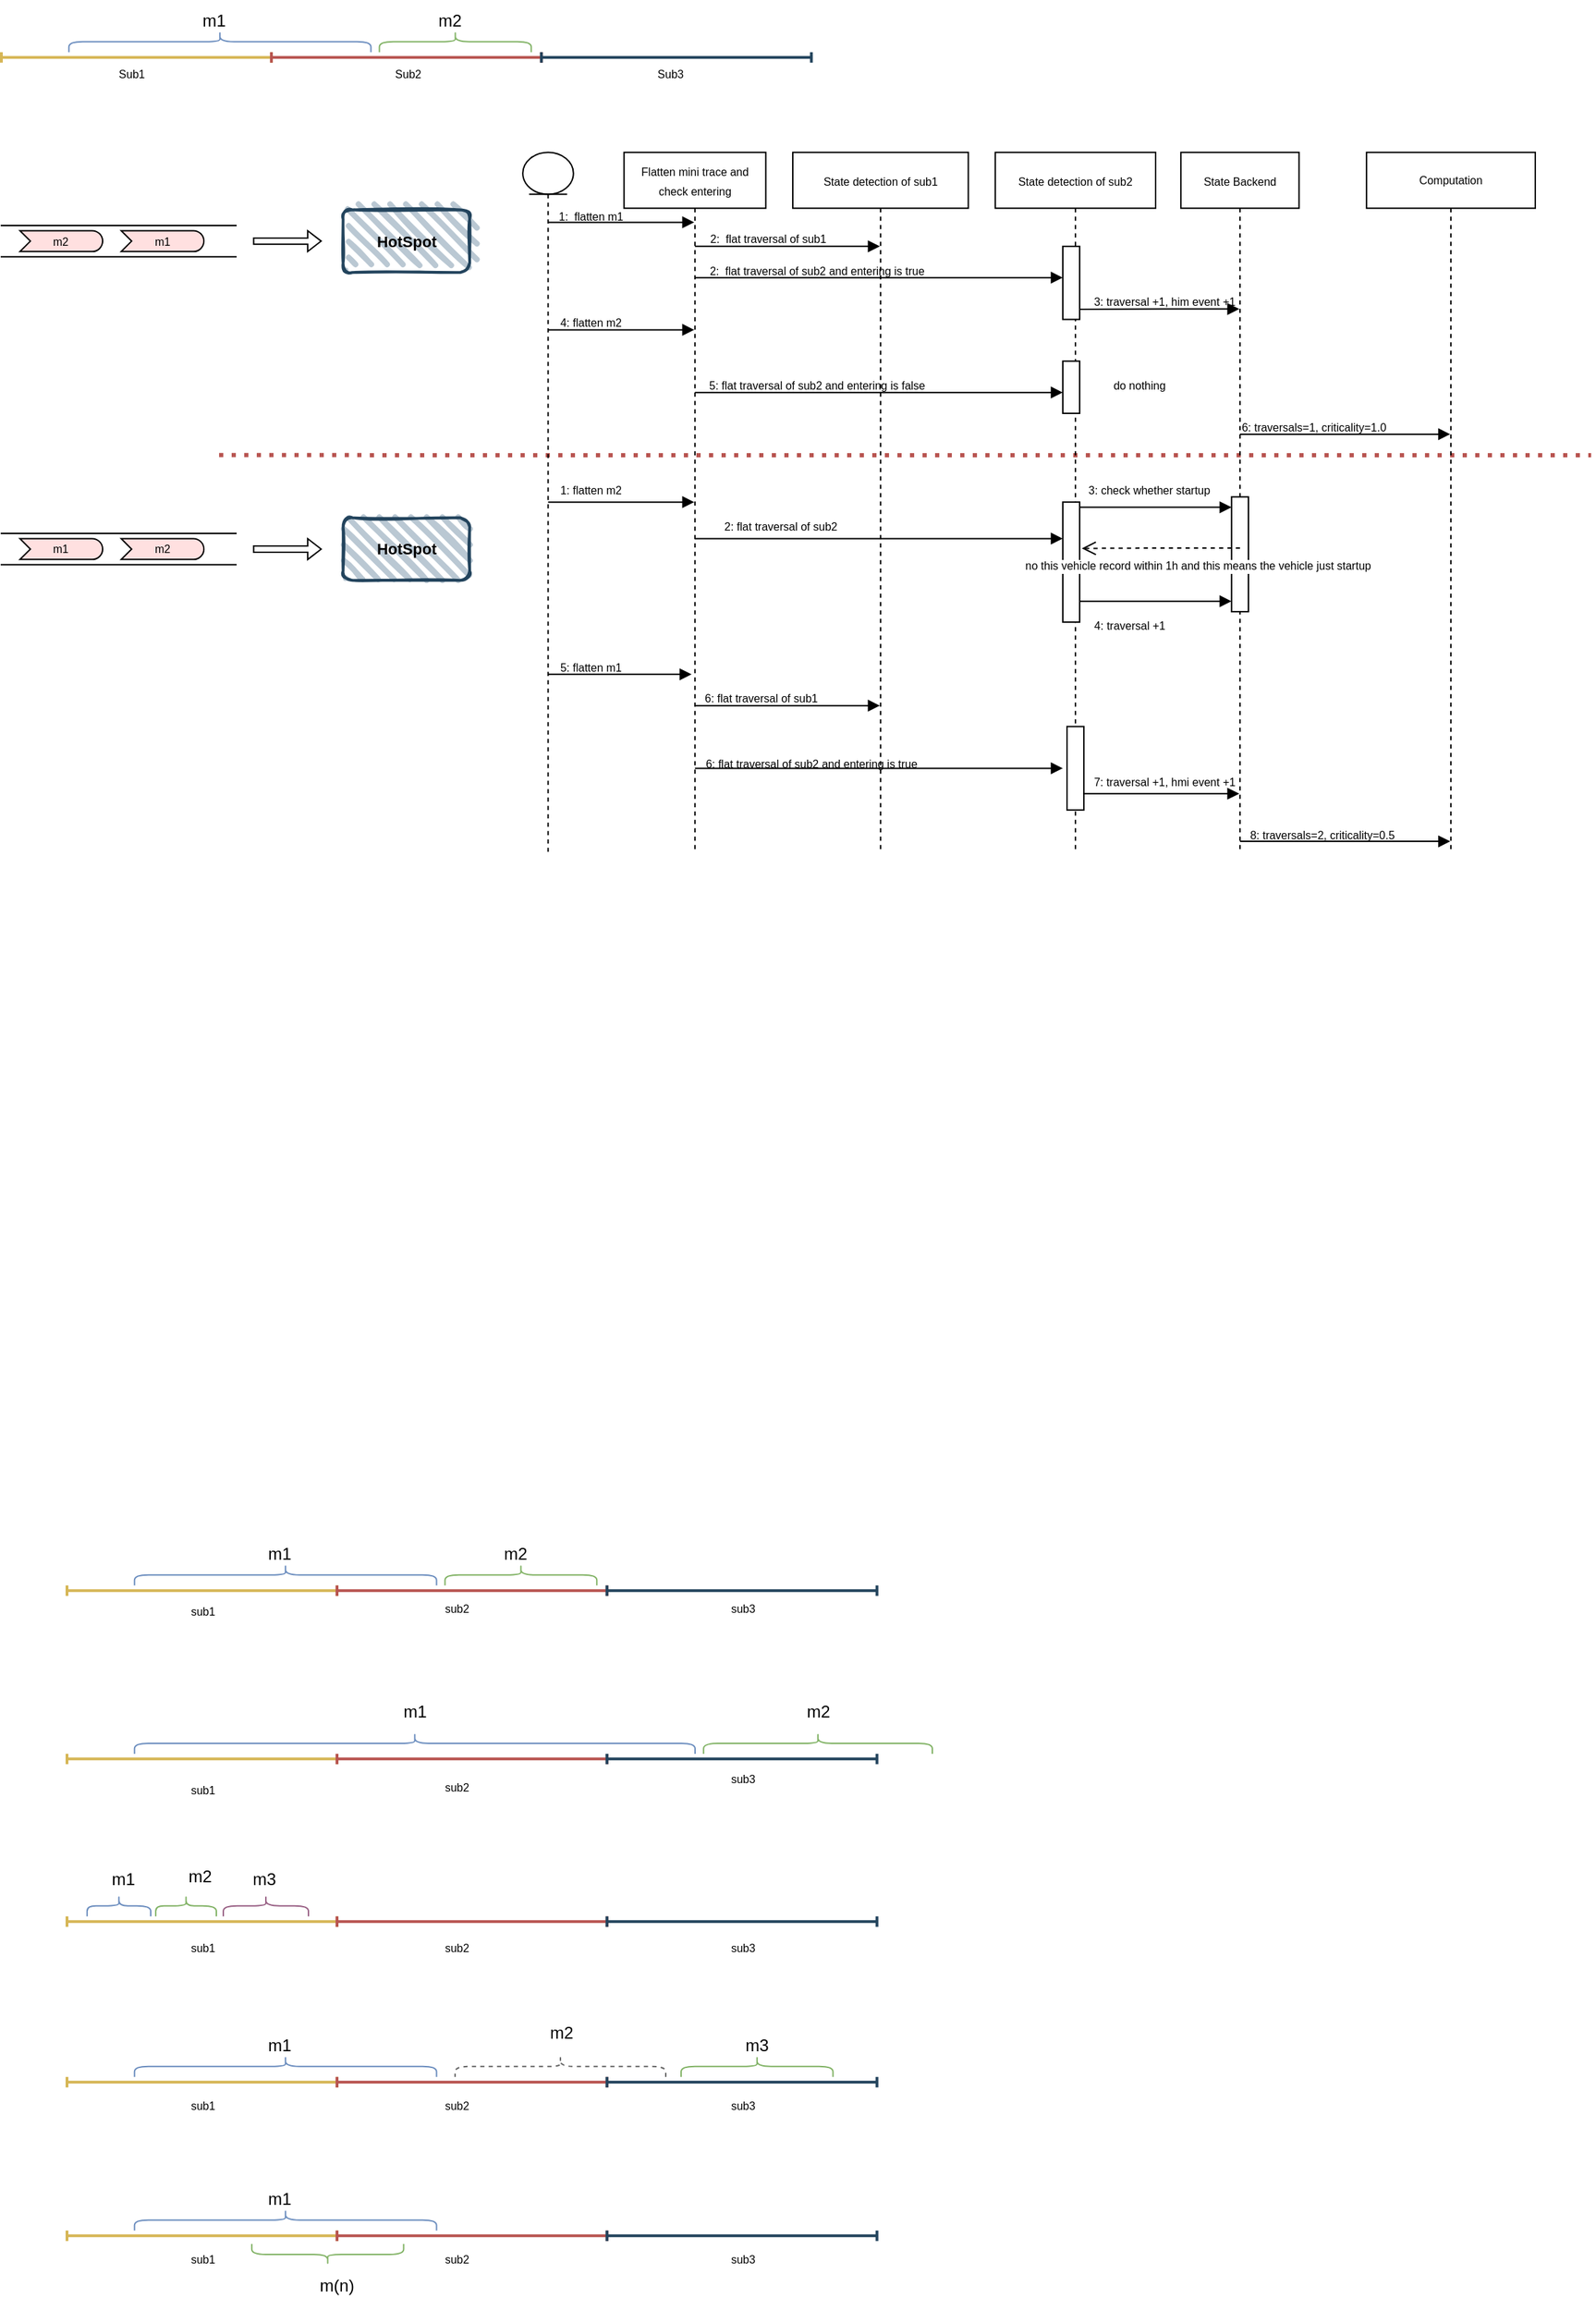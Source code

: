 <mxfile version="20.6.2" type="github">
  <diagram id="Re0tyrblCZsP9Vm3o1qq" name="第 1 页">
    <mxGraphModel dx="1416" dy="704" grid="1" gridSize="11" guides="1" tooltips="1" connect="1" arrows="1" fold="1" page="1" pageScale="1" pageWidth="827" pageHeight="1169" math="0" shadow="0">
      <root>
        <mxCell id="0" />
        <mxCell id="1" parent="0" />
        <mxCell id="pkjz_35HItkrrQwIqdnt-161" value="" style="group" parent="1" vertex="1" connectable="0">
          <mxGeometry x="41" y="90" width="1099" height="610" as="geometry" />
        </mxCell>
        <mxCell id="pkjz_35HItkrrQwIqdnt-41" value="" style="shape=crossbar;whiteSpace=wrap;html=1;rounded=1;fillColor=#fff2cc;strokeColor=#d6b656;strokeWidth=2;" parent="pkjz_35HItkrrQwIqdnt-161" vertex="1">
          <mxGeometry y="37.377" width="193.443" height="7.475" as="geometry" />
        </mxCell>
        <mxCell id="pkjz_35HItkrrQwIqdnt-42" value="" style="shape=crossbar;whiteSpace=wrap;html=1;rounded=1;fillColor=#f8cecc;strokeColor=#b85450;strokeWidth=2;" parent="pkjz_35HItkrrQwIqdnt-161" vertex="1">
          <mxGeometry x="193.443" y="37.377" width="193.443" height="7.475" as="geometry" />
        </mxCell>
        <mxCell id="pkjz_35HItkrrQwIqdnt-43" value="" style="shape=crossbar;whiteSpace=wrap;html=1;rounded=1;fillColor=#bac8d3;strokeColor=#23445d;strokeWidth=2;" parent="pkjz_35HItkrrQwIqdnt-161" vertex="1">
          <mxGeometry x="386.887" y="37.377" width="193.443" height="7.475" as="geometry" />
        </mxCell>
        <mxCell id="pkjz_35HItkrrQwIqdnt-45" value="" style="shape=curlyBracket;whiteSpace=wrap;html=1;rounded=1;labelPosition=left;verticalLabelPosition=middle;align=right;verticalAlign=middle;direction=south;fillColor=#dae8fc;strokeColor=#6c8ebf;" parent="pkjz_35HItkrrQwIqdnt-161" vertex="1">
          <mxGeometry x="48.361" y="22.426" width="216.415" height="14.951" as="geometry" />
        </mxCell>
        <mxCell id="pkjz_35HItkrrQwIqdnt-46" value="" style="shape=curlyBracket;whiteSpace=wrap;html=1;rounded=1;labelPosition=left;verticalLabelPosition=middle;align=right;verticalAlign=middle;direction=south;fillColor=#d5e8d4;strokeColor=#82b366;" parent="pkjz_35HItkrrQwIqdnt-161" vertex="1">
          <mxGeometry x="270.821" y="22.426" width="108.812" height="14.951" as="geometry" />
        </mxCell>
        <mxCell id="pkjz_35HItkrrQwIqdnt-47" value="m1" style="text;html=1;align=center;verticalAlign=middle;resizable=0;points=[];autosize=1;strokeColor=none;fillColor=none;" parent="pkjz_35HItkrrQwIqdnt-161" vertex="1">
          <mxGeometry x="132.388" width="40" height="30" as="geometry" />
        </mxCell>
        <mxCell id="pkjz_35HItkrrQwIqdnt-48" value="m2" style="text;html=1;align=center;verticalAlign=middle;resizable=0;points=[];autosize=1;strokeColor=none;fillColor=none;" parent="pkjz_35HItkrrQwIqdnt-161" vertex="1">
          <mxGeometry x="301.046" width="40" height="30" as="geometry" />
        </mxCell>
        <mxCell id="pkjz_35HItkrrQwIqdnt-49" value="&lt;font style=&quot;font-size: 8px;&quot;&gt;Sub1&lt;/font&gt;" style="text;html=1;align=center;verticalAlign=middle;resizable=0;points=[];autosize=1;strokeColor=none;fillColor=none;" parent="pkjz_35HItkrrQwIqdnt-161" vertex="1">
          <mxGeometry x="72.541" y="37.377" width="40" height="30" as="geometry" />
        </mxCell>
        <mxCell id="pkjz_35HItkrrQwIqdnt-50" value="&lt;font style=&quot;font-size: 8px;&quot;&gt;Sub2&lt;/font&gt;" style="text;html=1;align=center;verticalAlign=middle;resizable=0;points=[];autosize=1;strokeColor=none;fillColor=none;" parent="pkjz_35HItkrrQwIqdnt-161" vertex="1">
          <mxGeometry x="270.821" y="37.377" width="40" height="30" as="geometry" />
        </mxCell>
        <mxCell id="pkjz_35HItkrrQwIqdnt-51" value="&lt;font style=&quot;font-size: 8px;&quot;&gt;Sub3&lt;/font&gt;" style="text;html=1;align=center;verticalAlign=middle;resizable=0;points=[];autosize=1;strokeColor=none;fillColor=none;" parent="pkjz_35HItkrrQwIqdnt-161" vertex="1">
          <mxGeometry x="459.428" y="37.377" width="40" height="30" as="geometry" />
        </mxCell>
        <mxCell id="pkjz_35HItkrrQwIqdnt-66" value="" style="shape=partialRectangle;whiteSpace=wrap;html=1;left=0;right=0;fillColor=none;fontSize=8;" parent="pkjz_35HItkrrQwIqdnt-161" vertex="1">
          <mxGeometry y="161.471" width="168.054" height="22.426" as="geometry" />
        </mxCell>
        <mxCell id="pkjz_35HItkrrQwIqdnt-71" value="m1" style="html=1;outlineConnect=0;whiteSpace=wrap;fillColor=#FFE0E0;shape=mxgraph.archimate3.event;fontSize=8;" parent="pkjz_35HItkrrQwIqdnt-161" vertex="1">
          <mxGeometry x="85.84" y="165.208" width="59.242" height="14.951" as="geometry" />
        </mxCell>
        <mxCell id="pkjz_35HItkrrQwIqdnt-73" value="m2" style="html=1;outlineConnect=0;whiteSpace=wrap;fillColor=#FFE0E0;shape=mxgraph.archimate3.event;fontSize=8;" parent="pkjz_35HItkrrQwIqdnt-161" vertex="1">
          <mxGeometry x="13.299" y="165.208" width="59.242" height="14.951" as="geometry" />
        </mxCell>
        <mxCell id="pkjz_35HItkrrQwIqdnt-74" value="&lt;b&gt;&lt;font style=&quot;font-size: 11px;&quot;&gt;HotSpot&lt;/font&gt;&lt;/b&gt;" style="rounded=1;whiteSpace=wrap;html=1;strokeWidth=2;fillWeight=4;hachureGap=8;hachureAngle=45;fillColor=#bac8d3;sketch=1;fontSize=8;strokeColor=#23445d;" parent="pkjz_35HItkrrQwIqdnt-161" vertex="1">
          <mxGeometry x="244.827" y="150.257" width="90.677" height="44.853" as="geometry" />
        </mxCell>
        <mxCell id="pkjz_35HItkrrQwIqdnt-79" value="" style="shape=singleArrow;whiteSpace=wrap;html=1;fontSize=11;" parent="pkjz_35HItkrrQwIqdnt-161" vertex="1">
          <mxGeometry x="180.749" y="165.208" width="48.361" height="14.951" as="geometry" />
        </mxCell>
        <mxCell id="pkjz_35HItkrrQwIqdnt-88" value="&lt;font style=&quot;font-size: 8px;&quot;&gt;Flatten&amp;nbsp;mini trace and check entering&lt;/font&gt;" style="shape=umlLifeline;perimeter=lifelinePerimeter;whiteSpace=wrap;html=1;container=1;collapsible=0;recursiveResize=0;outlineConnect=0;fontSize=11;" parent="pkjz_35HItkrrQwIqdnt-161" vertex="1">
          <mxGeometry x="446.129" y="109.142" width="101.558" height="500.858" as="geometry" />
        </mxCell>
        <mxCell id="pkjz_35HItkrrQwIqdnt-129" value="" style="endArrow=none;html=1;rounded=0;dashed=1;dashPattern=1 2;fontSize=8;fillColor=#f8cecc;strokeColor=#b85450;gradientColor=#ea6b66;strokeWidth=3;" parent="pkjz_35HItkrrQwIqdnt-88" edge="1">
          <mxGeometry relative="1" as="geometry">
            <mxPoint x="-290.165" y="216.789" as="sourcePoint" />
            <mxPoint x="692.871" y="216.858" as="targetPoint" />
          </mxGeometry>
        </mxCell>
        <mxCell id="pkjz_35HItkrrQwIqdnt-130" value="" style="resizable=0;html=1;align=right;verticalAlign=bottom;fontSize=8;" parent="pkjz_35HItkrrQwIqdnt-129" connectable="0" vertex="1">
          <mxGeometry x="1" relative="1" as="geometry" />
        </mxCell>
        <mxCell id="pkjz_35HItkrrQwIqdnt-147" value="" style="html=1;verticalAlign=bottom;endArrow=block;rounded=0;strokeWidth=1;fontSize=8;" parent="pkjz_35HItkrrQwIqdnt-88" source="pkjz_35HItkrrQwIqdnt-92" edge="1">
          <mxGeometry width="80" relative="1" as="geometry">
            <mxPoint x="-48.361" y="373.775" as="sourcePoint" />
            <mxPoint x="48.361" y="373.775" as="targetPoint" />
          </mxGeometry>
        </mxCell>
        <mxCell id="pkjz_35HItkrrQwIqdnt-89" value="&lt;font style=&quot;font-size: 8px;&quot;&gt;State detection of sub1&lt;/font&gt;" style="shape=umlLifeline;perimeter=lifelinePerimeter;whiteSpace=wrap;html=1;container=1;collapsible=0;recursiveResize=0;outlineConnect=0;fontSize=11;" parent="pkjz_35HItkrrQwIqdnt-161" vertex="1">
          <mxGeometry x="567.031" y="109.142" width="125.738" height="500.858" as="geometry" />
        </mxCell>
        <mxCell id="pkjz_35HItkrrQwIqdnt-111" value="5: flat traversal of sub2 and entering is false" style="text;html=1;align=center;verticalAlign=middle;resizable=0;points=[];autosize=1;strokeColor=none;fillColor=none;fontSize=8;" parent="pkjz_35HItkrrQwIqdnt-89" vertex="1">
          <mxGeometry x="-72.541" y="156.985" width="180" height="20" as="geometry" />
        </mxCell>
        <mxCell id="pkjz_35HItkrrQwIqdnt-151" value="6: flat traversal of sub1" style="text;html=1;align=center;verticalAlign=middle;resizable=0;points=[];autosize=1;strokeColor=none;fillColor=none;fontSize=8;" parent="pkjz_35HItkrrQwIqdnt-89" vertex="1">
          <mxGeometry x="-72.541" y="381.25" width="100" height="20" as="geometry" />
        </mxCell>
        <mxCell id="pkjz_35HItkrrQwIqdnt-90" value="&lt;font style=&quot;font-size: 8px;&quot;&gt;State Backend&lt;/font&gt;" style="shape=umlLifeline;perimeter=lifelinePerimeter;whiteSpace=wrap;html=1;container=1;collapsible=0;recursiveResize=0;outlineConnect=0;fontSize=11;" parent="pkjz_35HItkrrQwIqdnt-161" vertex="1">
          <mxGeometry x="845.106" y="109.142" width="84.631" height="500.858" as="geometry" />
        </mxCell>
        <mxCell id="pkjz_35HItkrrQwIqdnt-140" value="" style="html=1;points=[];perimeter=orthogonalPerimeter;fontSize=8;" parent="pkjz_35HItkrrQwIqdnt-90" vertex="1">
          <mxGeometry x="36.271" y="246.691" width="12.09" height="82.23" as="geometry" />
        </mxCell>
        <mxCell id="pkjz_35HItkrrQwIqdnt-136" value="" style="html=1;verticalAlign=bottom;endArrow=block;rounded=0;fontSize=8;" parent="pkjz_35HItkrrQwIqdnt-90" edge="1">
          <mxGeometry width="80" relative="1" as="geometry">
            <mxPoint x="-72.541" y="254.167" as="sourcePoint" />
            <mxPoint x="36.271" y="254.167" as="targetPoint" />
            <Array as="points" />
          </mxGeometry>
        </mxCell>
        <mxCell id="pkjz_35HItkrrQwIqdnt-143" value="" style="html=1;verticalAlign=bottom;endArrow=block;rounded=0;fontSize=8;" parent="pkjz_35HItkrrQwIqdnt-90" edge="1">
          <mxGeometry width="80" relative="1" as="geometry">
            <mxPoint x="-72.541" y="321.446" as="sourcePoint" />
            <mxPoint x="36.271" y="321.446" as="targetPoint" />
            <Array as="points" />
          </mxGeometry>
        </mxCell>
        <mxCell id="pkjz_35HItkrrQwIqdnt-155" value="7: traversal +1, hmi event +1" style="text;html=1;align=center;verticalAlign=middle;resizable=0;points=[];autosize=1;strokeColor=none;fillColor=none;fontSize=8;" parent="pkjz_35HItkrrQwIqdnt-90" vertex="1">
          <mxGeometry x="-72.541" y="441.054" width="120" height="20" as="geometry" />
        </mxCell>
        <mxCell id="pkjz_35HItkrrQwIqdnt-92" value="" style="shape=umlLifeline;participant=umlEntity;perimeter=lifelinePerimeter;whiteSpace=wrap;html=1;container=1;collapsible=0;recursiveResize=0;verticalAlign=top;spacingTop=36;outlineConnect=0;fontSize=11;size=30;" parent="pkjz_35HItkrrQwIqdnt-161" vertex="1">
          <mxGeometry x="373.587" y="109.142" width="36.271" height="500.858" as="geometry" />
        </mxCell>
        <mxCell id="pkjz_35HItkrrQwIqdnt-95" value="" style="html=1;verticalAlign=bottom;endArrow=block;rounded=0;fontSize=11;" parent="pkjz_35HItkrrQwIqdnt-161" target="pkjz_35HItkrrQwIqdnt-88" edge="1">
          <mxGeometry width="80" relative="1" as="geometry">
            <mxPoint x="391.723" y="159.228" as="sourcePoint" />
            <mxPoint x="488.444" y="159.228" as="targetPoint" />
          </mxGeometry>
        </mxCell>
        <mxCell id="pkjz_35HItkrrQwIqdnt-96" value="&lt;font style=&quot;font-size: 8px;&quot;&gt;State detection of sub2&lt;/font&gt;" style="shape=umlLifeline;perimeter=lifelinePerimeter;whiteSpace=wrap;html=1;container=1;collapsible=0;recursiveResize=0;outlineConnect=0;fontSize=11;" parent="pkjz_35HItkrrQwIqdnt-161" vertex="1">
          <mxGeometry x="712.113" y="109.142" width="114.857" height="500.858" as="geometry" />
        </mxCell>
        <mxCell id="pkjz_35HItkrrQwIqdnt-117" value="" style="html=1;points=[];perimeter=orthogonalPerimeter;fontSize=8;" parent="pkjz_35HItkrrQwIqdnt-96" vertex="1">
          <mxGeometry x="48.361" y="149.51" width="12.09" height="37.377" as="geometry" />
        </mxCell>
        <mxCell id="pkjz_35HItkrrQwIqdnt-122" value="" style="html=1;points=[];perimeter=orthogonalPerimeter;fontSize=8;" parent="pkjz_35HItkrrQwIqdnt-96" vertex="1">
          <mxGeometry x="48.361" y="67.279" width="12.09" height="52.328" as="geometry" />
        </mxCell>
        <mxCell id="pkjz_35HItkrrQwIqdnt-135" value="" style="html=1;points=[];perimeter=orthogonalPerimeter;fontSize=8;" parent="pkjz_35HItkrrQwIqdnt-96" vertex="1">
          <mxGeometry x="48.361" y="250.429" width="12.09" height="85.968" as="geometry" />
        </mxCell>
        <mxCell id="pkjz_35HItkrrQwIqdnt-153" value="" style="html=1;points=[];perimeter=orthogonalPerimeter;fontSize=8;" parent="pkjz_35HItkrrQwIqdnt-96" vertex="1">
          <mxGeometry x="51.383" y="411.152" width="12.09" height="59.804" as="geometry" />
        </mxCell>
        <mxCell id="pkjz_35HItkrrQwIqdnt-97" value="" style="html=1;verticalAlign=bottom;endArrow=block;rounded=0;fontSize=11;" parent="pkjz_35HItkrrQwIqdnt-161" source="pkjz_35HItkrrQwIqdnt-88" target="pkjz_35HItkrrQwIqdnt-89" edge="1">
          <mxGeometry width="80" relative="1" as="geometry">
            <mxPoint x="494.49" y="179.688" as="sourcePoint" />
            <mxPoint x="627.482" y="228.75" as="targetPoint" />
            <Array as="points">
              <mxPoint x="530.76" y="176.422" />
              <mxPoint x="591.211" y="176.422" />
            </Array>
          </mxGeometry>
        </mxCell>
        <mxCell id="pkjz_35HItkrrQwIqdnt-99" value="&lt;span style=&quot;font-size: 8px;&quot;&gt;1:&amp;nbsp; flatten m1&lt;/span&gt;" style="text;html=1;align=center;verticalAlign=middle;resizable=0;points=[];autosize=1;strokeColor=none;fillColor=none;fontSize=11;" parent="pkjz_35HItkrrQwIqdnt-161" vertex="1">
          <mxGeometry x="386.887" y="139.044" width="70" height="30" as="geometry" />
        </mxCell>
        <mxCell id="pkjz_35HItkrrQwIqdnt-102" value="" style="html=1;verticalAlign=bottom;endArrow=block;rounded=0;fontSize=8;" parent="pkjz_35HItkrrQwIqdnt-161" source="pkjz_35HItkrrQwIqdnt-88" edge="1">
          <mxGeometry width="80" relative="1" as="geometry">
            <mxPoint x="494.49" y="195.11" as="sourcePoint" />
            <mxPoint x="760.474" y="198.848" as="targetPoint" />
            <Array as="points">
              <mxPoint x="579.121" y="198.848" />
            </Array>
          </mxGeometry>
        </mxCell>
        <mxCell id="pkjz_35HItkrrQwIqdnt-101" value="2:&amp;nbsp; flat traversal of sub1" style="text;html=1;align=center;verticalAlign=middle;resizable=0;points=[];autosize=1;strokeColor=none;fillColor=none;fontSize=8;" parent="pkjz_35HItkrrQwIqdnt-161" vertex="1">
          <mxGeometry x="494.49" y="161.471" width="110" height="20" as="geometry" />
        </mxCell>
        <mxCell id="pkjz_35HItkrrQwIqdnt-103" value="2:&amp;nbsp; flat traversal of sub2 and entering is true" style="text;html=1;align=center;verticalAlign=middle;resizable=0;points=[];autosize=1;strokeColor=none;fillColor=none;fontSize=8;" parent="pkjz_35HItkrrQwIqdnt-161" vertex="1">
          <mxGeometry x="494.49" y="183.897" width="180" height="20" as="geometry" />
        </mxCell>
        <mxCell id="pkjz_35HItkrrQwIqdnt-108" value="" style="html=1;verticalAlign=bottom;endArrow=block;rounded=0;fontSize=8;" parent="pkjz_35HItkrrQwIqdnt-161" source="pkjz_35HItkrrQwIqdnt-92" target="pkjz_35HItkrrQwIqdnt-88" edge="1">
          <mxGeometry width="80" relative="1" as="geometry">
            <mxPoint x="386.887" y="251.176" as="sourcePoint" />
            <mxPoint x="483.608" y="251.176" as="targetPoint" />
            <Array as="points">
              <mxPoint x="458.219" y="236.225" />
            </Array>
          </mxGeometry>
        </mxCell>
        <mxCell id="pkjz_35HItkrrQwIqdnt-109" value="4: flatten m2" style="text;html=1;align=center;verticalAlign=middle;resizable=0;points=[];autosize=1;strokeColor=none;fillColor=none;fontSize=8;" parent="pkjz_35HItkrrQwIqdnt-161" vertex="1">
          <mxGeometry x="386.887" y="221.275" width="70" height="20" as="geometry" />
        </mxCell>
        <mxCell id="pkjz_35HItkrrQwIqdnt-110" value="" style="html=1;verticalAlign=bottom;endArrow=block;rounded=0;fontSize=8;" parent="pkjz_35HItkrrQwIqdnt-161" source="pkjz_35HItkrrQwIqdnt-88" edge="1">
          <mxGeometry width="80" relative="1" as="geometry">
            <mxPoint x="507.789" y="266.127" as="sourcePoint" />
            <mxPoint x="760.474" y="281.078" as="targetPoint" />
            <Array as="points">
              <mxPoint x="651.662" y="281.078" />
            </Array>
          </mxGeometry>
        </mxCell>
        <mxCell id="pkjz_35HItkrrQwIqdnt-121" value="do nothing" style="text;html=1;align=center;verticalAlign=middle;resizable=0;points=[];autosize=1;strokeColor=none;fillColor=none;fontSize=8;" parent="pkjz_35HItkrrQwIqdnt-161" vertex="1">
          <mxGeometry x="784.655" y="266.127" width="60" height="20" as="geometry" />
        </mxCell>
        <mxCell id="pkjz_35HItkrrQwIqdnt-124" value="" style="shape=partialRectangle;whiteSpace=wrap;html=1;left=0;right=0;fillColor=none;fontSize=8;" parent="pkjz_35HItkrrQwIqdnt-161" vertex="1">
          <mxGeometry y="381.998" width="168.054" height="22.426" as="geometry" />
        </mxCell>
        <mxCell id="pkjz_35HItkrrQwIqdnt-125" value="m2" style="html=1;outlineConnect=0;whiteSpace=wrap;fillColor=#FFE0E0;shape=mxgraph.archimate3.event;fontSize=8;" parent="pkjz_35HItkrrQwIqdnt-161" vertex="1">
          <mxGeometry x="85.84" y="385.735" width="59.242" height="14.951" as="geometry" />
        </mxCell>
        <mxCell id="pkjz_35HItkrrQwIqdnt-126" value="m1" style="html=1;outlineConnect=0;whiteSpace=wrap;fillColor=#FFE0E0;shape=mxgraph.archimate3.event;fontSize=8;" parent="pkjz_35HItkrrQwIqdnt-161" vertex="1">
          <mxGeometry x="13.299" y="385.735" width="59.242" height="14.951" as="geometry" />
        </mxCell>
        <mxCell id="pkjz_35HItkrrQwIqdnt-127" value="&lt;b&gt;&lt;font style=&quot;font-size: 11px;&quot;&gt;HotSpot&lt;/font&gt;&lt;/b&gt;" style="rounded=1;whiteSpace=wrap;html=1;strokeWidth=2;fillWeight=4;hachureGap=8;hachureAngle=45;fillColor=#bac8d3;sketch=1;fontSize=8;strokeColor=#23445d;" parent="pkjz_35HItkrrQwIqdnt-161" vertex="1">
          <mxGeometry x="244.827" y="370.784" width="90.677" height="44.853" as="geometry" />
        </mxCell>
        <mxCell id="pkjz_35HItkrrQwIqdnt-128" value="" style="shape=singleArrow;whiteSpace=wrap;html=1;fontSize=11;" parent="pkjz_35HItkrrQwIqdnt-161" vertex="1">
          <mxGeometry x="180.749" y="385.735" width="48.361" height="14.951" as="geometry" />
        </mxCell>
        <mxCell id="pkjz_35HItkrrQwIqdnt-131" value="" style="html=1;verticalAlign=bottom;endArrow=block;rounded=0;fontSize=8;" parent="pkjz_35HItkrrQwIqdnt-161" source="pkjz_35HItkrrQwIqdnt-92" target="pkjz_35HItkrrQwIqdnt-88" edge="1">
          <mxGeometry width="80" relative="1" as="geometry">
            <mxPoint x="397.768" y="359.257" as="sourcePoint" />
            <mxPoint x="494.49" y="359.257" as="targetPoint" />
          </mxGeometry>
        </mxCell>
        <mxCell id="pkjz_35HItkrrQwIqdnt-132" value="1: flatten m2" style="text;html=1;align=center;verticalAlign=middle;resizable=0;points=[];autosize=1;strokeColor=none;fillColor=none;fontSize=8;" parent="pkjz_35HItkrrQwIqdnt-161" vertex="1">
          <mxGeometry x="386.887" y="340.882" width="70" height="20" as="geometry" />
        </mxCell>
        <mxCell id="pkjz_35HItkrrQwIqdnt-133" value="" style="html=1;verticalAlign=bottom;endArrow=block;rounded=0;fontSize=8;" parent="pkjz_35HItkrrQwIqdnt-161" source="pkjz_35HItkrrQwIqdnt-88" edge="1">
          <mxGeometry width="80" relative="1" as="geometry">
            <mxPoint x="507.789" y="381.998" as="sourcePoint" />
            <mxPoint x="760.474" y="385.735" as="targetPoint" />
            <Array as="points">
              <mxPoint x="663.752" y="385.735" />
            </Array>
          </mxGeometry>
        </mxCell>
        <mxCell id="pkjz_35HItkrrQwIqdnt-134" value="2: flat traversal of sub2" style="text;html=1;align=center;verticalAlign=middle;resizable=0;points=[];autosize=1;strokeColor=none;fillColor=none;fontSize=8;" parent="pkjz_35HItkrrQwIqdnt-161" vertex="1">
          <mxGeometry x="507.789" y="367.047" width="100" height="20" as="geometry" />
        </mxCell>
        <mxCell id="pkjz_35HItkrrQwIqdnt-138" value="4: traversal +1" style="text;html=1;align=center;verticalAlign=middle;resizable=0;points=[];autosize=1;strokeColor=none;fillColor=none;fontSize=8;" parent="pkjz_35HItkrrQwIqdnt-161" vertex="1">
          <mxGeometry x="772.564" y="438.064" width="70" height="20" as="geometry" />
        </mxCell>
        <mxCell id="pkjz_35HItkrrQwIqdnt-141" value="no this vehicle record within 1h and this means the vehicle just startup" style="html=1;verticalAlign=bottom;endArrow=open;dashed=1;endSize=8;rounded=0;fontSize=8;entryX=1.125;entryY=0.386;entryDx=0;entryDy=0;entryPerimeter=0;" parent="pkjz_35HItkrrQwIqdnt-161" target="pkjz_35HItkrrQwIqdnt-135" edge="1">
          <mxGeometry x="-0.467" y="21" relative="1" as="geometry">
            <mxPoint x="887.421" y="392.463" as="sourcePoint" />
            <mxPoint x="772.564" y="363.309" as="targetPoint" />
            <Array as="points">
              <mxPoint x="833.015" y="392.463" />
            </Array>
            <mxPoint as="offset" />
          </mxGeometry>
        </mxCell>
        <mxCell id="pkjz_35HItkrrQwIqdnt-145" value="3: check whether startup" style="text;html=1;align=center;verticalAlign=middle;resizable=0;points=[];autosize=1;strokeColor=none;fillColor=none;fontSize=8;" parent="pkjz_35HItkrrQwIqdnt-161" vertex="1">
          <mxGeometry x="766.519" y="340.882" width="110" height="20" as="geometry" />
        </mxCell>
        <mxCell id="pkjz_35HItkrrQwIqdnt-148" value="5: flatten m1" style="text;html=1;align=center;verticalAlign=middle;resizable=0;points=[];autosize=1;strokeColor=none;fillColor=none;fontSize=8;" parent="pkjz_35HItkrrQwIqdnt-161" vertex="1">
          <mxGeometry x="386.887" y="467.966" width="70" height="20" as="geometry" />
        </mxCell>
        <mxCell id="pkjz_35HItkrrQwIqdnt-149" value="" style="html=1;verticalAlign=bottom;endArrow=block;rounded=0;strokeWidth=1;fontSize=8;" parent="pkjz_35HItkrrQwIqdnt-161" source="pkjz_35HItkrrQwIqdnt-88" target="pkjz_35HItkrrQwIqdnt-89" edge="1">
          <mxGeometry width="80" relative="1" as="geometry">
            <mxPoint x="507.789" y="512.819" as="sourcePoint" />
            <mxPoint x="604.51" y="512.819" as="targetPoint" />
            <Array as="points">
              <mxPoint x="579.121" y="505.343" />
            </Array>
          </mxGeometry>
        </mxCell>
        <mxCell id="pkjz_35HItkrrQwIqdnt-150" value="" style="html=1;verticalAlign=bottom;endArrow=block;rounded=0;strokeWidth=1;fontSize=8;" parent="pkjz_35HItkrrQwIqdnt-161" source="pkjz_35HItkrrQwIqdnt-88" edge="1">
          <mxGeometry width="80" relative="1" as="geometry">
            <mxPoint x="508.595" y="550.196" as="sourcePoint" />
            <mxPoint x="760.474" y="550.196" as="targetPoint" />
            <Array as="points">
              <mxPoint x="591.211" y="550.196" />
            </Array>
          </mxGeometry>
        </mxCell>
        <mxCell id="pkjz_35HItkrrQwIqdnt-152" value="6: flat traversal of sub2 and entering is true" style="text;html=1;align=center;verticalAlign=middle;resizable=0;points=[];autosize=1;strokeColor=none;fillColor=none;fontSize=8;" parent="pkjz_35HItkrrQwIqdnt-161" vertex="1">
          <mxGeometry x="489.653" y="536.74" width="180" height="20" as="geometry" />
        </mxCell>
        <mxCell id="pkjz_35HItkrrQwIqdnt-154" value="" style="html=1;verticalAlign=bottom;endArrow=block;rounded=0;strokeWidth=1;fontSize=8;exitX=0.958;exitY=0.804;exitDx=0;exitDy=0;exitPerimeter=0;" parent="pkjz_35HItkrrQwIqdnt-161" source="pkjz_35HItkrrQwIqdnt-153" target="pkjz_35HItkrrQwIqdnt-90" edge="1">
          <mxGeometry width="80" relative="1" as="geometry">
            <mxPoint x="784.655" y="572.623" as="sourcePoint" />
            <mxPoint x="881.376" y="572.623" as="targetPoint" />
          </mxGeometry>
        </mxCell>
        <mxCell id="pkjz_35HItkrrQwIqdnt-156" value="Computation" style="shape=umlLifeline;perimeter=lifelinePerimeter;whiteSpace=wrap;html=1;container=1;collapsible=0;recursiveResize=0;outlineConnect=0;fontSize=8;" parent="pkjz_35HItkrrQwIqdnt-161" vertex="1">
          <mxGeometry x="978.098" y="109.142" width="120.902" height="500.858" as="geometry" />
        </mxCell>
        <mxCell id="pkjz_35HItkrrQwIqdnt-160" value="8: traversals=2, criticality=0.5" style="text;html=1;align=center;verticalAlign=middle;resizable=0;points=[];autosize=1;strokeColor=none;fillColor=none;fontSize=8;" parent="pkjz_35HItkrrQwIqdnt-156" vertex="1">
          <mxGeometry x="-96.722" y="478.431" width="130" height="20" as="geometry" />
        </mxCell>
        <mxCell id="pkjz_35HItkrrQwIqdnt-157" value="" style="html=1;verticalAlign=bottom;endArrow=block;rounded=0;strokeWidth=1;fontSize=8;" parent="pkjz_35HItkrrQwIqdnt-161" source="pkjz_35HItkrrQwIqdnt-90" target="pkjz_35HItkrrQwIqdnt-156" edge="1">
          <mxGeometry width="80" relative="1" as="geometry">
            <mxPoint x="917.647" y="288.554" as="sourcePoint" />
            <mxPoint x="1014.369" y="288.554" as="targetPoint" />
            <Array as="points">
              <mxPoint x="978.098" y="310.98" />
            </Array>
          </mxGeometry>
        </mxCell>
        <mxCell id="pkjz_35HItkrrQwIqdnt-158" value="6: traversals=1, criticality=1.0" style="text;html=1;align=center;verticalAlign=middle;resizable=0;points=[];autosize=1;strokeColor=none;fillColor=none;fontSize=8;" parent="pkjz_35HItkrrQwIqdnt-161" vertex="1">
          <mxGeometry x="875.331" y="296.029" width="130" height="20" as="geometry" />
        </mxCell>
        <mxCell id="pkjz_35HItkrrQwIqdnt-105" value="3: traversal +1, him event +1" style="text;html=1;align=center;verticalAlign=middle;resizable=0;points=[];autosize=1;strokeColor=none;fillColor=none;fontSize=8;" parent="pkjz_35HItkrrQwIqdnt-161" vertex="1">
          <mxGeometry x="772.564" y="206.324" width="120" height="20" as="geometry" />
        </mxCell>
        <mxCell id="pkjz_35HItkrrQwIqdnt-104" value="" style="html=1;verticalAlign=bottom;endArrow=block;rounded=0;fontSize=8;exitX=1.036;exitY=0.861;exitDx=0;exitDy=0;exitPerimeter=0;" parent="pkjz_35HItkrrQwIqdnt-161" source="pkjz_35HItkrrQwIqdnt-122" target="pkjz_35HItkrrQwIqdnt-90" edge="1">
          <mxGeometry width="80" relative="1" as="geometry">
            <mxPoint x="779" y="220" as="sourcePoint" />
            <mxPoint x="881.376" y="213.799" as="targetPoint" />
            <Array as="points">
              <mxPoint x="833.015" y="221.275" />
            </Array>
          </mxGeometry>
        </mxCell>
        <mxCell id="pkjz_35HItkrrQwIqdnt-159" value="" style="html=1;verticalAlign=bottom;endArrow=block;rounded=0;strokeWidth=1;fontSize=8;" parent="pkjz_35HItkrrQwIqdnt-161" source="pkjz_35HItkrrQwIqdnt-90" target="pkjz_35HItkrrQwIqdnt-156" edge="1">
          <mxGeometry width="80" relative="1" as="geometry">
            <mxPoint x="893.466" y="602.525" as="sourcePoint" />
            <mxPoint x="990.188" y="602.525" as="targetPoint" />
            <Array as="points">
              <mxPoint x="1002.278" y="602.525" />
            </Array>
          </mxGeometry>
        </mxCell>
        <mxCell id="EDN6SahsGzkHJHIuNWbJ-43" value="" style="shape=crossbar;whiteSpace=wrap;html=1;rounded=1;fillColor=#fff2cc;strokeColor=#d6b656;strokeWidth=2;" vertex="1" parent="1">
          <mxGeometry x="88" y="1225.377" width="193.443" height="7.475" as="geometry" />
        </mxCell>
        <mxCell id="EDN6SahsGzkHJHIuNWbJ-44" value="" style="shape=crossbar;whiteSpace=wrap;html=1;rounded=1;fillColor=#f8cecc;strokeColor=#b85450;strokeWidth=2;" vertex="1" parent="1">
          <mxGeometry x="281.443" y="1225.377" width="193.443" height="7.475" as="geometry" />
        </mxCell>
        <mxCell id="EDN6SahsGzkHJHIuNWbJ-45" value="" style="shape=crossbar;whiteSpace=wrap;html=1;rounded=1;fillColor=#bac8d3;strokeColor=#23445d;strokeWidth=2;" vertex="1" parent="1">
          <mxGeometry x="474.887" y="1225.377" width="193.443" height="7.475" as="geometry" />
        </mxCell>
        <mxCell id="EDN6SahsGzkHJHIuNWbJ-46" value="" style="shape=curlyBracket;whiteSpace=wrap;html=1;rounded=1;labelPosition=left;verticalLabelPosition=middle;align=right;verticalAlign=middle;direction=south;fillColor=#dae8fc;strokeColor=#6c8ebf;" vertex="1" parent="1">
          <mxGeometry x="136.361" y="1210.426" width="216.415" height="14.951" as="geometry" />
        </mxCell>
        <mxCell id="EDN6SahsGzkHJHIuNWbJ-47" value="" style="shape=curlyBracket;whiteSpace=wrap;html=1;rounded=1;labelPosition=left;verticalLabelPosition=middle;align=right;verticalAlign=middle;direction=south;fillColor=#d5e8d4;strokeColor=#82b366;" vertex="1" parent="1">
          <mxGeometry x="358.821" y="1210.426" width="108.812" height="14.951" as="geometry" />
        </mxCell>
        <mxCell id="EDN6SahsGzkHJHIuNWbJ-48" value="m1" style="text;html=1;align=center;verticalAlign=middle;resizable=0;points=[];autosize=1;strokeColor=none;fillColor=none;" vertex="1" parent="1">
          <mxGeometry x="220.388" y="1188" width="40" height="30" as="geometry" />
        </mxCell>
        <mxCell id="EDN6SahsGzkHJHIuNWbJ-49" value="m2" style="text;html=1;align=center;verticalAlign=middle;resizable=0;points=[];autosize=1;strokeColor=none;fillColor=none;" vertex="1" parent="1">
          <mxGeometry x="389.046" y="1188" width="40" height="30" as="geometry" />
        </mxCell>
        <mxCell id="EDN6SahsGzkHJHIuNWbJ-50" value="" style="shape=crossbar;whiteSpace=wrap;html=1;rounded=1;fillColor=#fff2cc;strokeColor=#d6b656;strokeWidth=2;" vertex="1" parent="1">
          <mxGeometry x="88" y="1345.947" width="193.443" height="7.475" as="geometry" />
        </mxCell>
        <mxCell id="EDN6SahsGzkHJHIuNWbJ-51" value="" style="shape=crossbar;whiteSpace=wrap;html=1;rounded=1;fillColor=#f8cecc;strokeColor=#b85450;strokeWidth=2;" vertex="1" parent="1">
          <mxGeometry x="281.443" y="1345.947" width="193.443" height="7.475" as="geometry" />
        </mxCell>
        <mxCell id="EDN6SahsGzkHJHIuNWbJ-52" value="" style="shape=crossbar;whiteSpace=wrap;html=1;rounded=1;fillColor=#bac8d3;strokeColor=#23445d;strokeWidth=2;" vertex="1" parent="1">
          <mxGeometry x="474.887" y="1345.947" width="193.443" height="7.475" as="geometry" />
        </mxCell>
        <mxCell id="EDN6SahsGzkHJHIuNWbJ-53" value="" style="shape=curlyBracket;whiteSpace=wrap;html=1;rounded=1;labelPosition=left;verticalLabelPosition=middle;align=right;verticalAlign=middle;direction=south;fillColor=#dae8fc;strokeColor=#6c8ebf;" vertex="1" parent="1">
          <mxGeometry x="136.36" y="1331" width="401.64" height="14.95" as="geometry" />
        </mxCell>
        <mxCell id="EDN6SahsGzkHJHIuNWbJ-54" value="" style="shape=curlyBracket;whiteSpace=wrap;html=1;rounded=1;labelPosition=left;verticalLabelPosition=middle;align=right;verticalAlign=middle;direction=south;fillColor=#d5e8d4;strokeColor=#82b366;" vertex="1" parent="1">
          <mxGeometry x="544.09" y="1331" width="163.91" height="14.95" as="geometry" />
        </mxCell>
        <mxCell id="EDN6SahsGzkHJHIuNWbJ-55" value="m1" style="text;html=1;align=center;verticalAlign=middle;resizable=0;points=[];autosize=1;strokeColor=none;fillColor=none;" vertex="1" parent="1">
          <mxGeometry x="317.178" y="1301" width="40" height="30" as="geometry" />
        </mxCell>
        <mxCell id="EDN6SahsGzkHJHIuNWbJ-56" value="m2" style="text;html=1;align=center;verticalAlign=middle;resizable=0;points=[];autosize=1;strokeColor=none;fillColor=none;" vertex="1" parent="1">
          <mxGeometry x="606.046" y="1301" width="40" height="30" as="geometry" />
        </mxCell>
        <mxCell id="EDN6SahsGzkHJHIuNWbJ-57" value="" style="shape=crossbar;whiteSpace=wrap;html=1;rounded=1;fillColor=#fff2cc;strokeColor=#d6b656;strokeWidth=2;" vertex="1" parent="1">
          <mxGeometry x="88" y="1462.377" width="193.443" height="7.475" as="geometry" />
        </mxCell>
        <mxCell id="EDN6SahsGzkHJHIuNWbJ-58" value="" style="shape=crossbar;whiteSpace=wrap;html=1;rounded=1;fillColor=#f8cecc;strokeColor=#b85450;strokeWidth=2;" vertex="1" parent="1">
          <mxGeometry x="281.443" y="1462.377" width="193.443" height="7.475" as="geometry" />
        </mxCell>
        <mxCell id="EDN6SahsGzkHJHIuNWbJ-59" value="" style="shape=crossbar;whiteSpace=wrap;html=1;rounded=1;fillColor=#bac8d3;strokeColor=#23445d;strokeWidth=2;" vertex="1" parent="1">
          <mxGeometry x="474.887" y="1462.377" width="193.443" height="7.475" as="geometry" />
        </mxCell>
        <mxCell id="EDN6SahsGzkHJHIuNWbJ-60" value="" style="shape=curlyBracket;whiteSpace=wrap;html=1;rounded=1;labelPosition=left;verticalLabelPosition=middle;align=right;verticalAlign=middle;direction=south;fillColor=#dae8fc;strokeColor=#6c8ebf;" vertex="1" parent="1">
          <mxGeometry x="102.4" y="1447.43" width="45.6" height="14.95" as="geometry" />
        </mxCell>
        <mxCell id="EDN6SahsGzkHJHIuNWbJ-61" value="" style="shape=curlyBracket;whiteSpace=wrap;html=1;rounded=1;labelPosition=left;verticalLabelPosition=middle;align=right;verticalAlign=middle;direction=south;fillColor=#d5e8d4;strokeColor=#82b366;" vertex="1" parent="1">
          <mxGeometry x="151.58" y="1447.43" width="43.42" height="14.95" as="geometry" />
        </mxCell>
        <mxCell id="EDN6SahsGzkHJHIuNWbJ-62" value="m1" style="text;html=1;align=center;verticalAlign=middle;resizable=0;points=[];autosize=1;strokeColor=none;fillColor=none;" vertex="1" parent="1">
          <mxGeometry x="107.998" y="1420.5" width="40" height="30" as="geometry" />
        </mxCell>
        <mxCell id="EDN6SahsGzkHJHIuNWbJ-63" value="m2" style="text;html=1;align=center;verticalAlign=middle;resizable=0;points=[];autosize=1;strokeColor=none;fillColor=none;" vertex="1" parent="1">
          <mxGeometry x="162.716" y="1419" width="40" height="30" as="geometry" />
        </mxCell>
        <mxCell id="EDN6SahsGzkHJHIuNWbJ-64" value="" style="shape=crossbar;whiteSpace=wrap;html=1;rounded=1;fillColor=#fff2cc;strokeColor=#d6b656;strokeWidth=2;" vertex="1" parent="1">
          <mxGeometry x="88" y="1577.377" width="193.443" height="7.475" as="geometry" />
        </mxCell>
        <mxCell id="EDN6SahsGzkHJHIuNWbJ-65" value="" style="shape=crossbar;whiteSpace=wrap;html=1;rounded=1;fillColor=#f8cecc;strokeColor=#b85450;strokeWidth=2;" vertex="1" parent="1">
          <mxGeometry x="281.443" y="1577.377" width="193.443" height="7.475" as="geometry" />
        </mxCell>
        <mxCell id="EDN6SahsGzkHJHIuNWbJ-66" value="" style="shape=crossbar;whiteSpace=wrap;html=1;rounded=1;fillColor=#bac8d3;strokeColor=#23445d;strokeWidth=2;" vertex="1" parent="1">
          <mxGeometry x="474.887" y="1577.377" width="193.443" height="7.475" as="geometry" />
        </mxCell>
        <mxCell id="EDN6SahsGzkHJHIuNWbJ-67" value="" style="shape=curlyBracket;whiteSpace=wrap;html=1;rounded=1;labelPosition=left;verticalLabelPosition=middle;align=right;verticalAlign=middle;direction=south;fillColor=#dae8fc;strokeColor=#6c8ebf;" vertex="1" parent="1">
          <mxGeometry x="136.361" y="1562.426" width="216.415" height="14.951" as="geometry" />
        </mxCell>
        <mxCell id="EDN6SahsGzkHJHIuNWbJ-68" value="" style="shape=curlyBracket;whiteSpace=wrap;html=1;rounded=1;labelPosition=left;verticalLabelPosition=middle;align=right;verticalAlign=middle;direction=south;fillColor=#d5e8d4;strokeColor=#82b366;" vertex="1" parent="1">
          <mxGeometry x="528.001" y="1562.426" width="108.812" height="14.951" as="geometry" />
        </mxCell>
        <mxCell id="EDN6SahsGzkHJHIuNWbJ-69" value="m1" style="text;html=1;align=center;verticalAlign=middle;resizable=0;points=[];autosize=1;strokeColor=none;fillColor=none;" vertex="1" parent="1">
          <mxGeometry x="220.388" y="1540" width="40" height="30" as="geometry" />
        </mxCell>
        <mxCell id="EDN6SahsGzkHJHIuNWbJ-70" value="m3" style="text;html=1;align=center;verticalAlign=middle;resizable=0;points=[];autosize=1;strokeColor=none;fillColor=none;" vertex="1" parent="1">
          <mxGeometry x="562.406" y="1540" width="40" height="30" as="geometry" />
        </mxCell>
        <mxCell id="EDN6SahsGzkHJHIuNWbJ-71" value="sub1" style="text;html=1;align=center;verticalAlign=middle;resizable=0;points=[];autosize=1;strokeColor=none;fillColor=none;fontSize=8;" vertex="1" parent="1">
          <mxGeometry x="162.72" y="1232.85" width="44" height="22" as="geometry" />
        </mxCell>
        <mxCell id="EDN6SahsGzkHJHIuNWbJ-72" value="sub2" style="text;html=1;align=center;verticalAlign=middle;resizable=0;points=[];autosize=1;strokeColor=none;fillColor=none;fontSize=8;" vertex="1" parent="1">
          <mxGeometry x="345.05" y="1231" width="44" height="22" as="geometry" />
        </mxCell>
        <mxCell id="EDN6SahsGzkHJHIuNWbJ-73" value="sub3" style="text;html=1;align=center;verticalAlign=middle;resizable=0;points=[];autosize=1;strokeColor=none;fillColor=none;fontSize=8;" vertex="1" parent="1">
          <mxGeometry x="549.61" y="1231" width="44" height="22" as="geometry" />
        </mxCell>
        <mxCell id="EDN6SahsGzkHJHIuNWbJ-74" value="sub1" style="text;html=1;align=center;verticalAlign=middle;resizable=0;points=[];autosize=1;strokeColor=none;fillColor=none;fontSize=8;" vertex="1" parent="1">
          <mxGeometry x="162.72" y="1360.57" width="44" height="22" as="geometry" />
        </mxCell>
        <mxCell id="EDN6SahsGzkHJHIuNWbJ-75" value="sub1" style="text;html=1;align=center;verticalAlign=middle;resizable=0;points=[];autosize=1;strokeColor=none;fillColor=none;fontSize=8;" vertex="1" parent="1">
          <mxGeometry x="162.72" y="1474.43" width="44" height="22" as="geometry" />
        </mxCell>
        <mxCell id="EDN6SahsGzkHJHIuNWbJ-76" value="sub1" style="text;html=1;align=center;verticalAlign=middle;resizable=0;points=[];autosize=1;strokeColor=none;fillColor=none;fontSize=8;" vertex="1" parent="1">
          <mxGeometry x="162.72" y="1587" width="44" height="22" as="geometry" />
        </mxCell>
        <mxCell id="EDN6SahsGzkHJHIuNWbJ-77" value="sub2" style="text;html=1;align=center;verticalAlign=middle;resizable=0;points=[];autosize=1;strokeColor=none;fillColor=none;fontSize=8;" vertex="1" parent="1">
          <mxGeometry x="345.05" y="1359" width="44" height="22" as="geometry" />
        </mxCell>
        <mxCell id="EDN6SahsGzkHJHIuNWbJ-78" value="sub2" style="text;html=1;align=center;verticalAlign=middle;resizable=0;points=[];autosize=1;strokeColor=none;fillColor=none;fontSize=8;" vertex="1" parent="1">
          <mxGeometry x="345.05" y="1474.43" width="44" height="22" as="geometry" />
        </mxCell>
        <mxCell id="EDN6SahsGzkHJHIuNWbJ-79" value="sub2" style="text;html=1;align=center;verticalAlign=middle;resizable=0;points=[];autosize=1;strokeColor=none;fillColor=none;fontSize=8;" vertex="1" parent="1">
          <mxGeometry x="345.05" y="1587" width="44" height="22" as="geometry" />
        </mxCell>
        <mxCell id="EDN6SahsGzkHJHIuNWbJ-80" value="sub3" style="text;html=1;align=center;verticalAlign=middle;resizable=0;points=[];autosize=1;strokeColor=none;fillColor=none;fontSize=8;" vertex="1" parent="1">
          <mxGeometry x="549.61" y="1353.42" width="44" height="22" as="geometry" />
        </mxCell>
        <mxCell id="EDN6SahsGzkHJHIuNWbJ-81" value="sub3" style="text;html=1;align=center;verticalAlign=middle;resizable=0;points=[];autosize=1;strokeColor=none;fillColor=none;fontSize=8;" vertex="1" parent="1">
          <mxGeometry x="549.61" y="1474.43" width="44" height="22" as="geometry" />
        </mxCell>
        <mxCell id="EDN6SahsGzkHJHIuNWbJ-82" value="sub3" style="text;html=1;align=center;verticalAlign=middle;resizable=0;points=[];autosize=1;strokeColor=none;fillColor=none;fontSize=8;" vertex="1" parent="1">
          <mxGeometry x="549.61" y="1587" width="44" height="22" as="geometry" />
        </mxCell>
        <mxCell id="EDN6SahsGzkHJHIuNWbJ-83" value="" style="shape=curlyBracket;whiteSpace=wrap;html=1;rounded=1;labelPosition=left;verticalLabelPosition=middle;align=right;verticalAlign=middle;direction=south;fillColor=#e6d0de;strokeColor=#996185;gradientColor=#d5739d;" vertex="1" parent="1">
          <mxGeometry x="200" y="1447.43" width="61" height="14.95" as="geometry" />
        </mxCell>
        <mxCell id="EDN6SahsGzkHJHIuNWbJ-84" value="m3" style="text;html=1;align=center;verticalAlign=middle;resizable=0;points=[];autosize=1;strokeColor=none;fillColor=none;" vertex="1" parent="1">
          <mxGeometry x="206.716" y="1419" width="44" height="33" as="geometry" />
        </mxCell>
        <mxCell id="EDN6SahsGzkHJHIuNWbJ-85" value="" style="shape=crossbar;whiteSpace=wrap;html=1;rounded=1;fillColor=#fff2cc;strokeColor=#d6b656;strokeWidth=2;" vertex="1" parent="1">
          <mxGeometry x="88" y="1687.377" width="193.443" height="7.475" as="geometry" />
        </mxCell>
        <mxCell id="EDN6SahsGzkHJHIuNWbJ-86" value="" style="shape=crossbar;whiteSpace=wrap;html=1;rounded=1;fillColor=#f8cecc;strokeColor=#b85450;strokeWidth=2;" vertex="1" parent="1">
          <mxGeometry x="281.443" y="1687.377" width="193.443" height="7.475" as="geometry" />
        </mxCell>
        <mxCell id="EDN6SahsGzkHJHIuNWbJ-87" value="" style="shape=crossbar;whiteSpace=wrap;html=1;rounded=1;fillColor=#bac8d3;strokeColor=#23445d;strokeWidth=2;" vertex="1" parent="1">
          <mxGeometry x="474.887" y="1687.377" width="193.443" height="7.475" as="geometry" />
        </mxCell>
        <mxCell id="EDN6SahsGzkHJHIuNWbJ-88" value="" style="shape=curlyBracket;whiteSpace=wrap;html=1;rounded=1;labelPosition=left;verticalLabelPosition=middle;align=right;verticalAlign=middle;direction=south;fillColor=#dae8fc;strokeColor=#6c8ebf;" vertex="1" parent="1">
          <mxGeometry x="136.361" y="1672.426" width="216.415" height="14.951" as="geometry" />
        </mxCell>
        <mxCell id="EDN6SahsGzkHJHIuNWbJ-89" value="" style="shape=curlyBracket;whiteSpace=wrap;html=1;rounded=1;labelPosition=left;verticalLabelPosition=middle;align=right;verticalAlign=middle;direction=north;fillColor=#d5e8d4;strokeColor=#82b366;" vertex="1" parent="1">
          <mxGeometry x="220.391" y="1696.996" width="108.812" height="14.951" as="geometry" />
        </mxCell>
        <mxCell id="EDN6SahsGzkHJHIuNWbJ-90" value="m1" style="text;html=1;align=center;verticalAlign=middle;resizable=0;points=[];autosize=1;strokeColor=none;fillColor=none;" vertex="1" parent="1">
          <mxGeometry x="220.388" y="1650" width="40" height="30" as="geometry" />
        </mxCell>
        <mxCell id="EDN6SahsGzkHJHIuNWbJ-91" value="m(n)" style="text;html=1;align=center;verticalAlign=middle;resizable=0;points=[];autosize=1;strokeColor=none;fillColor=none;" vertex="1" parent="1">
          <mxGeometry x="253.386" y="1710.95" width="55" height="33" as="geometry" />
        </mxCell>
        <mxCell id="EDN6SahsGzkHJHIuNWbJ-92" value="sub1" style="text;html=1;align=center;verticalAlign=middle;resizable=0;points=[];autosize=1;strokeColor=none;fillColor=none;fontSize=8;" vertex="1" parent="1">
          <mxGeometry x="162.72" y="1697" width="44" height="22" as="geometry" />
        </mxCell>
        <mxCell id="EDN6SahsGzkHJHIuNWbJ-93" value="sub2" style="text;html=1;align=center;verticalAlign=middle;resizable=0;points=[];autosize=1;strokeColor=none;fillColor=none;fontSize=8;" vertex="1" parent="1">
          <mxGeometry x="345.05" y="1697" width="44" height="22" as="geometry" />
        </mxCell>
        <mxCell id="EDN6SahsGzkHJHIuNWbJ-94" value="sub3" style="text;html=1;align=center;verticalAlign=middle;resizable=0;points=[];autosize=1;strokeColor=none;fillColor=none;fontSize=8;" vertex="1" parent="1">
          <mxGeometry x="549.61" y="1697" width="44" height="22" as="geometry" />
        </mxCell>
        <mxCell id="EDN6SahsGzkHJHIuNWbJ-97" value="" style="shape=curlyBracket;whiteSpace=wrap;html=1;rounded=1;labelPosition=left;verticalLabelPosition=middle;align=right;verticalAlign=middle;direction=south;fillColor=#f5f5f5;strokeColor=#666666;dashed=1;fontColor=#333333;" vertex="1" parent="1">
          <mxGeometry x="366.07" y="1562.43" width="150.93" height="14.95" as="geometry" />
        </mxCell>
        <mxCell id="EDN6SahsGzkHJHIuNWbJ-98" value="m2" style="text;html=1;align=center;verticalAlign=middle;resizable=0;points=[];autosize=1;strokeColor=none;fillColor=none;" vertex="1" parent="1">
          <mxGeometry x="419.536" y="1529.43" width="44" height="33" as="geometry" />
        </mxCell>
      </root>
    </mxGraphModel>
  </diagram>
</mxfile>
